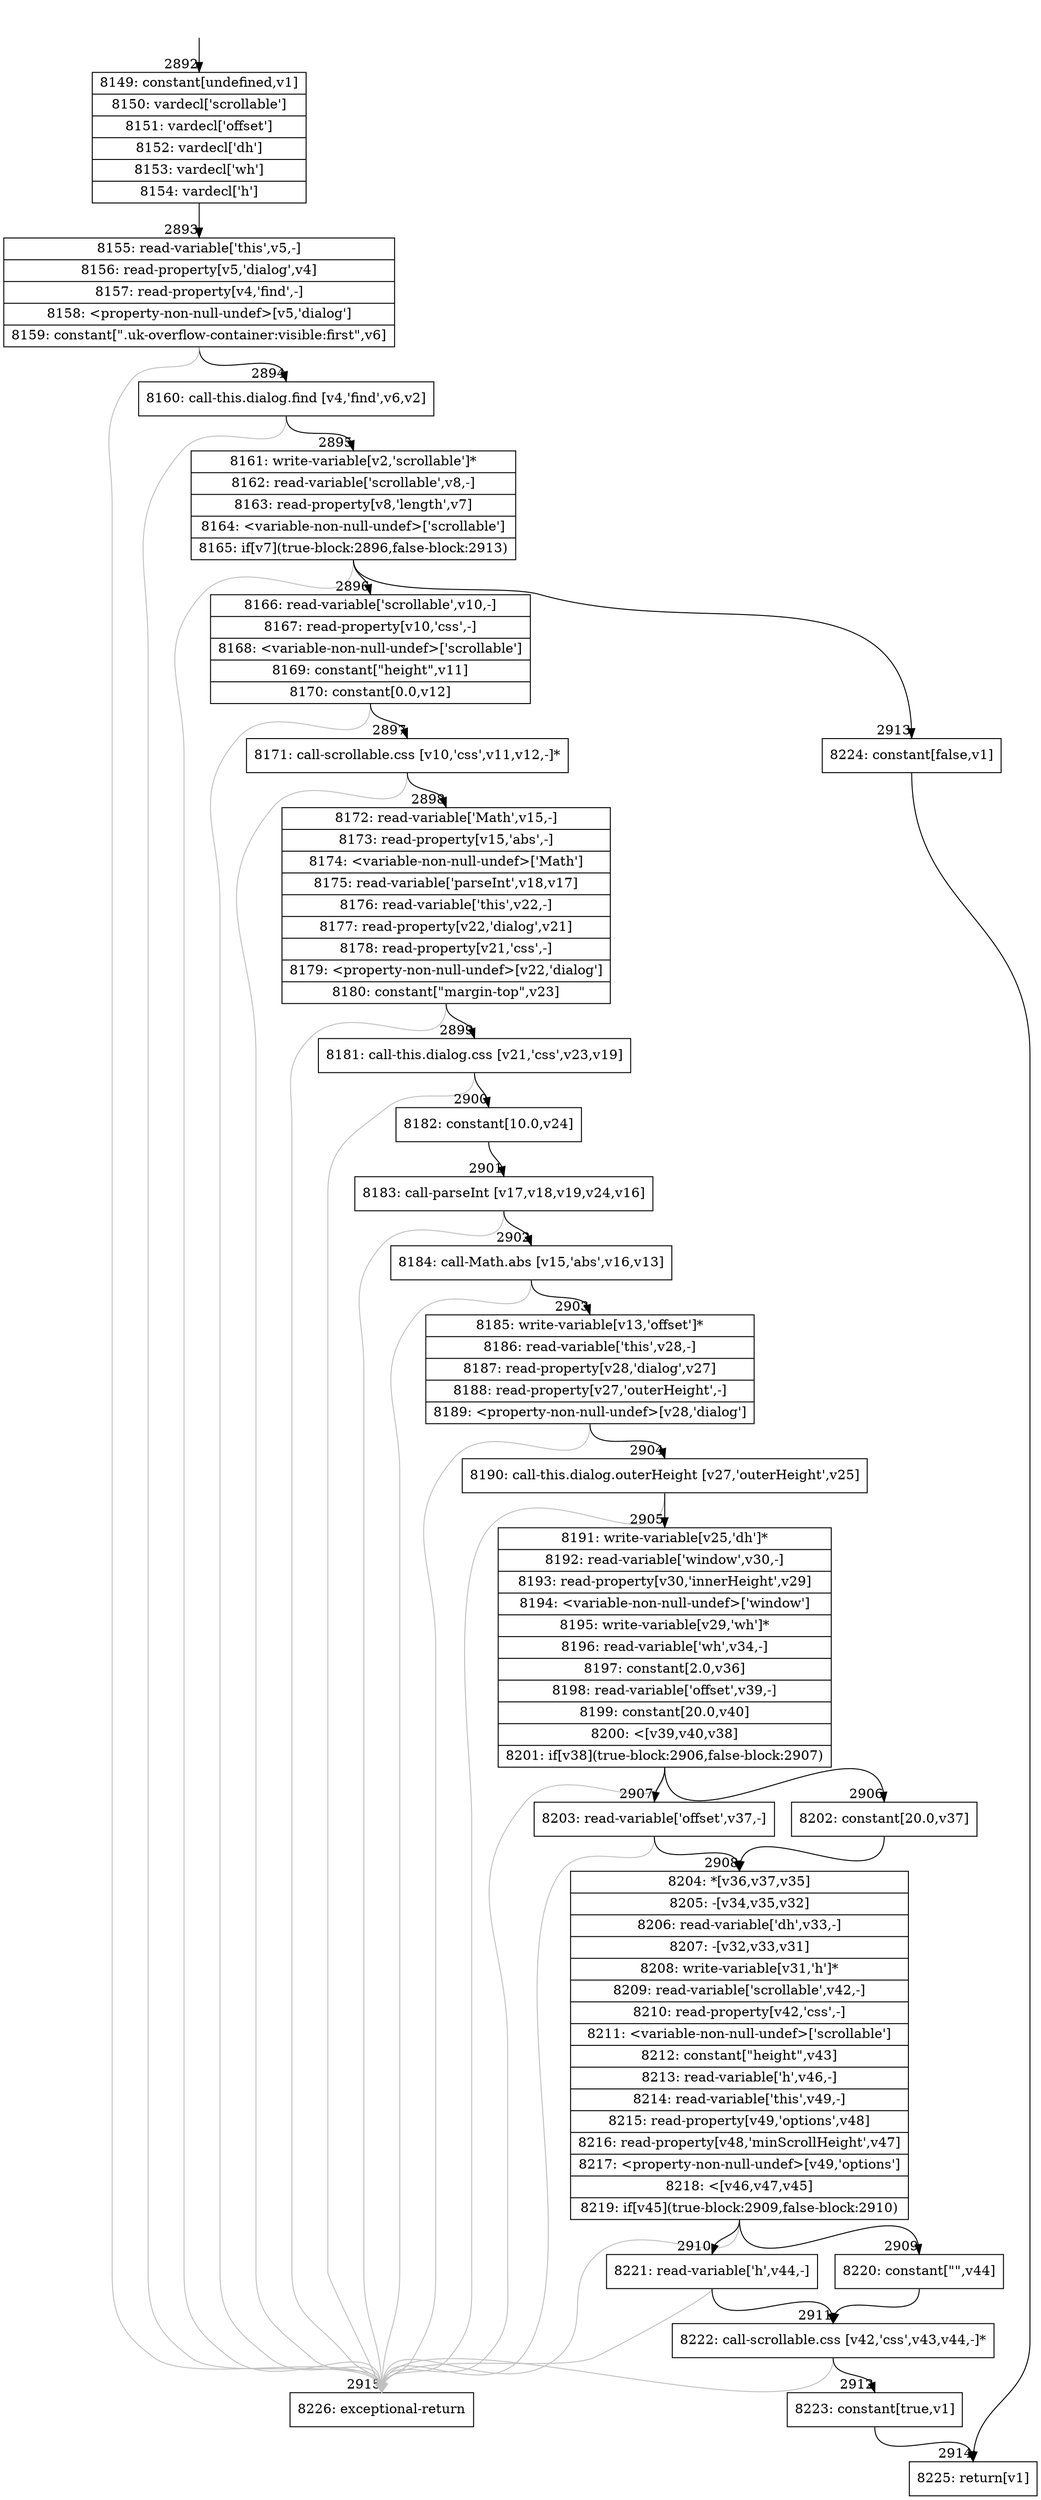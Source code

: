 digraph {
rankdir="TD"
BB_entry222[shape=none,label=""];
BB_entry222 -> BB2892 [tailport=s, headport=n, headlabel="    2892"]
BB2892 [shape=record label="{8149: constant[undefined,v1]|8150: vardecl['scrollable']|8151: vardecl['offset']|8152: vardecl['dh']|8153: vardecl['wh']|8154: vardecl['h']}" ] 
BB2892 -> BB2893 [tailport=s, headport=n, headlabel="      2893"]
BB2893 [shape=record label="{8155: read-variable['this',v5,-]|8156: read-property[v5,'dialog',v4]|8157: read-property[v4,'find',-]|8158: \<property-non-null-undef\>[v5,'dialog']|8159: constant[\".uk-overflow-container:visible:first\",v6]}" ] 
BB2893 -> BB2894 [tailport=s, headport=n, headlabel="      2894"]
BB2893 -> BB2915 [tailport=s, headport=n, color=gray, headlabel="      2915"]
BB2894 [shape=record label="{8160: call-this.dialog.find [v4,'find',v6,v2]}" ] 
BB2894 -> BB2895 [tailport=s, headport=n, headlabel="      2895"]
BB2894 -> BB2915 [tailport=s, headport=n, color=gray]
BB2895 [shape=record label="{8161: write-variable[v2,'scrollable']*|8162: read-variable['scrollable',v8,-]|8163: read-property[v8,'length',v7]|8164: \<variable-non-null-undef\>['scrollable']|8165: if[v7](true-block:2896,false-block:2913)}" ] 
BB2895 -> BB2896 [tailport=s, headport=n, headlabel="      2896"]
BB2895 -> BB2913 [tailport=s, headport=n, headlabel="      2913"]
BB2895 -> BB2915 [tailport=s, headport=n, color=gray]
BB2896 [shape=record label="{8166: read-variable['scrollable',v10,-]|8167: read-property[v10,'css',-]|8168: \<variable-non-null-undef\>['scrollable']|8169: constant[\"height\",v11]|8170: constant[0.0,v12]}" ] 
BB2896 -> BB2897 [tailport=s, headport=n, headlabel="      2897"]
BB2896 -> BB2915 [tailport=s, headport=n, color=gray]
BB2897 [shape=record label="{8171: call-scrollable.css [v10,'css',v11,v12,-]*}" ] 
BB2897 -> BB2898 [tailport=s, headport=n, headlabel="      2898"]
BB2897 -> BB2915 [tailport=s, headport=n, color=gray]
BB2898 [shape=record label="{8172: read-variable['Math',v15,-]|8173: read-property[v15,'abs',-]|8174: \<variable-non-null-undef\>['Math']|8175: read-variable['parseInt',v18,v17]|8176: read-variable['this',v22,-]|8177: read-property[v22,'dialog',v21]|8178: read-property[v21,'css',-]|8179: \<property-non-null-undef\>[v22,'dialog']|8180: constant[\"margin-top\",v23]}" ] 
BB2898 -> BB2899 [tailport=s, headport=n, headlabel="      2899"]
BB2898 -> BB2915 [tailport=s, headport=n, color=gray]
BB2899 [shape=record label="{8181: call-this.dialog.css [v21,'css',v23,v19]}" ] 
BB2899 -> BB2900 [tailport=s, headport=n, headlabel="      2900"]
BB2899 -> BB2915 [tailport=s, headport=n, color=gray]
BB2900 [shape=record label="{8182: constant[10.0,v24]}" ] 
BB2900 -> BB2901 [tailport=s, headport=n, headlabel="      2901"]
BB2901 [shape=record label="{8183: call-parseInt [v17,v18,v19,v24,v16]}" ] 
BB2901 -> BB2902 [tailport=s, headport=n, headlabel="      2902"]
BB2901 -> BB2915 [tailport=s, headport=n, color=gray]
BB2902 [shape=record label="{8184: call-Math.abs [v15,'abs',v16,v13]}" ] 
BB2902 -> BB2903 [tailport=s, headport=n, headlabel="      2903"]
BB2902 -> BB2915 [tailport=s, headport=n, color=gray]
BB2903 [shape=record label="{8185: write-variable[v13,'offset']*|8186: read-variable['this',v28,-]|8187: read-property[v28,'dialog',v27]|8188: read-property[v27,'outerHeight',-]|8189: \<property-non-null-undef\>[v28,'dialog']}" ] 
BB2903 -> BB2904 [tailport=s, headport=n, headlabel="      2904"]
BB2903 -> BB2915 [tailport=s, headport=n, color=gray]
BB2904 [shape=record label="{8190: call-this.dialog.outerHeight [v27,'outerHeight',v25]}" ] 
BB2904 -> BB2905 [tailport=s, headport=n, headlabel="      2905"]
BB2904 -> BB2915 [tailport=s, headport=n, color=gray]
BB2905 [shape=record label="{8191: write-variable[v25,'dh']*|8192: read-variable['window',v30,-]|8193: read-property[v30,'innerHeight',v29]|8194: \<variable-non-null-undef\>['window']|8195: write-variable[v29,'wh']*|8196: read-variable['wh',v34,-]|8197: constant[2.0,v36]|8198: read-variable['offset',v39,-]|8199: constant[20.0,v40]|8200: \<[v39,v40,v38]|8201: if[v38](true-block:2906,false-block:2907)}" ] 
BB2905 -> BB2906 [tailport=s, headport=n, headlabel="      2906"]
BB2905 -> BB2907 [tailport=s, headport=n, headlabel="      2907"]
BB2905 -> BB2915 [tailport=s, headport=n, color=gray]
BB2906 [shape=record label="{8202: constant[20.0,v37]}" ] 
BB2906 -> BB2908 [tailport=s, headport=n, headlabel="      2908"]
BB2907 [shape=record label="{8203: read-variable['offset',v37,-]}" ] 
BB2907 -> BB2908 [tailport=s, headport=n]
BB2907 -> BB2915 [tailport=s, headport=n, color=gray]
BB2908 [shape=record label="{8204: *[v36,v37,v35]|8205: -[v34,v35,v32]|8206: read-variable['dh',v33,-]|8207: -[v32,v33,v31]|8208: write-variable[v31,'h']*|8209: read-variable['scrollable',v42,-]|8210: read-property[v42,'css',-]|8211: \<variable-non-null-undef\>['scrollable']|8212: constant[\"height\",v43]|8213: read-variable['h',v46,-]|8214: read-variable['this',v49,-]|8215: read-property[v49,'options',v48]|8216: read-property[v48,'minScrollHeight',v47]|8217: \<property-non-null-undef\>[v49,'options']|8218: \<[v46,v47,v45]|8219: if[v45](true-block:2909,false-block:2910)}" ] 
BB2908 -> BB2909 [tailport=s, headport=n, headlabel="      2909"]
BB2908 -> BB2910 [tailport=s, headport=n, headlabel="      2910"]
BB2908 -> BB2915 [tailport=s, headport=n, color=gray]
BB2909 [shape=record label="{8220: constant[\"\",v44]}" ] 
BB2909 -> BB2911 [tailport=s, headport=n, headlabel="      2911"]
BB2910 [shape=record label="{8221: read-variable['h',v44,-]}" ] 
BB2910 -> BB2911 [tailport=s, headport=n]
BB2910 -> BB2915 [tailport=s, headport=n, color=gray]
BB2911 [shape=record label="{8222: call-scrollable.css [v42,'css',v43,v44,-]*}" ] 
BB2911 -> BB2912 [tailport=s, headport=n, headlabel="      2912"]
BB2911 -> BB2915 [tailport=s, headport=n, color=gray]
BB2912 [shape=record label="{8223: constant[true,v1]}" ] 
BB2912 -> BB2914 [tailport=s, headport=n, headlabel="      2914"]
BB2913 [shape=record label="{8224: constant[false,v1]}" ] 
BB2913 -> BB2914 [tailport=s, headport=n]
BB2914 [shape=record label="{8225: return[v1]}" ] 
BB2915 [shape=record label="{8226: exceptional-return}" ] 
//#$~ 2262
}
